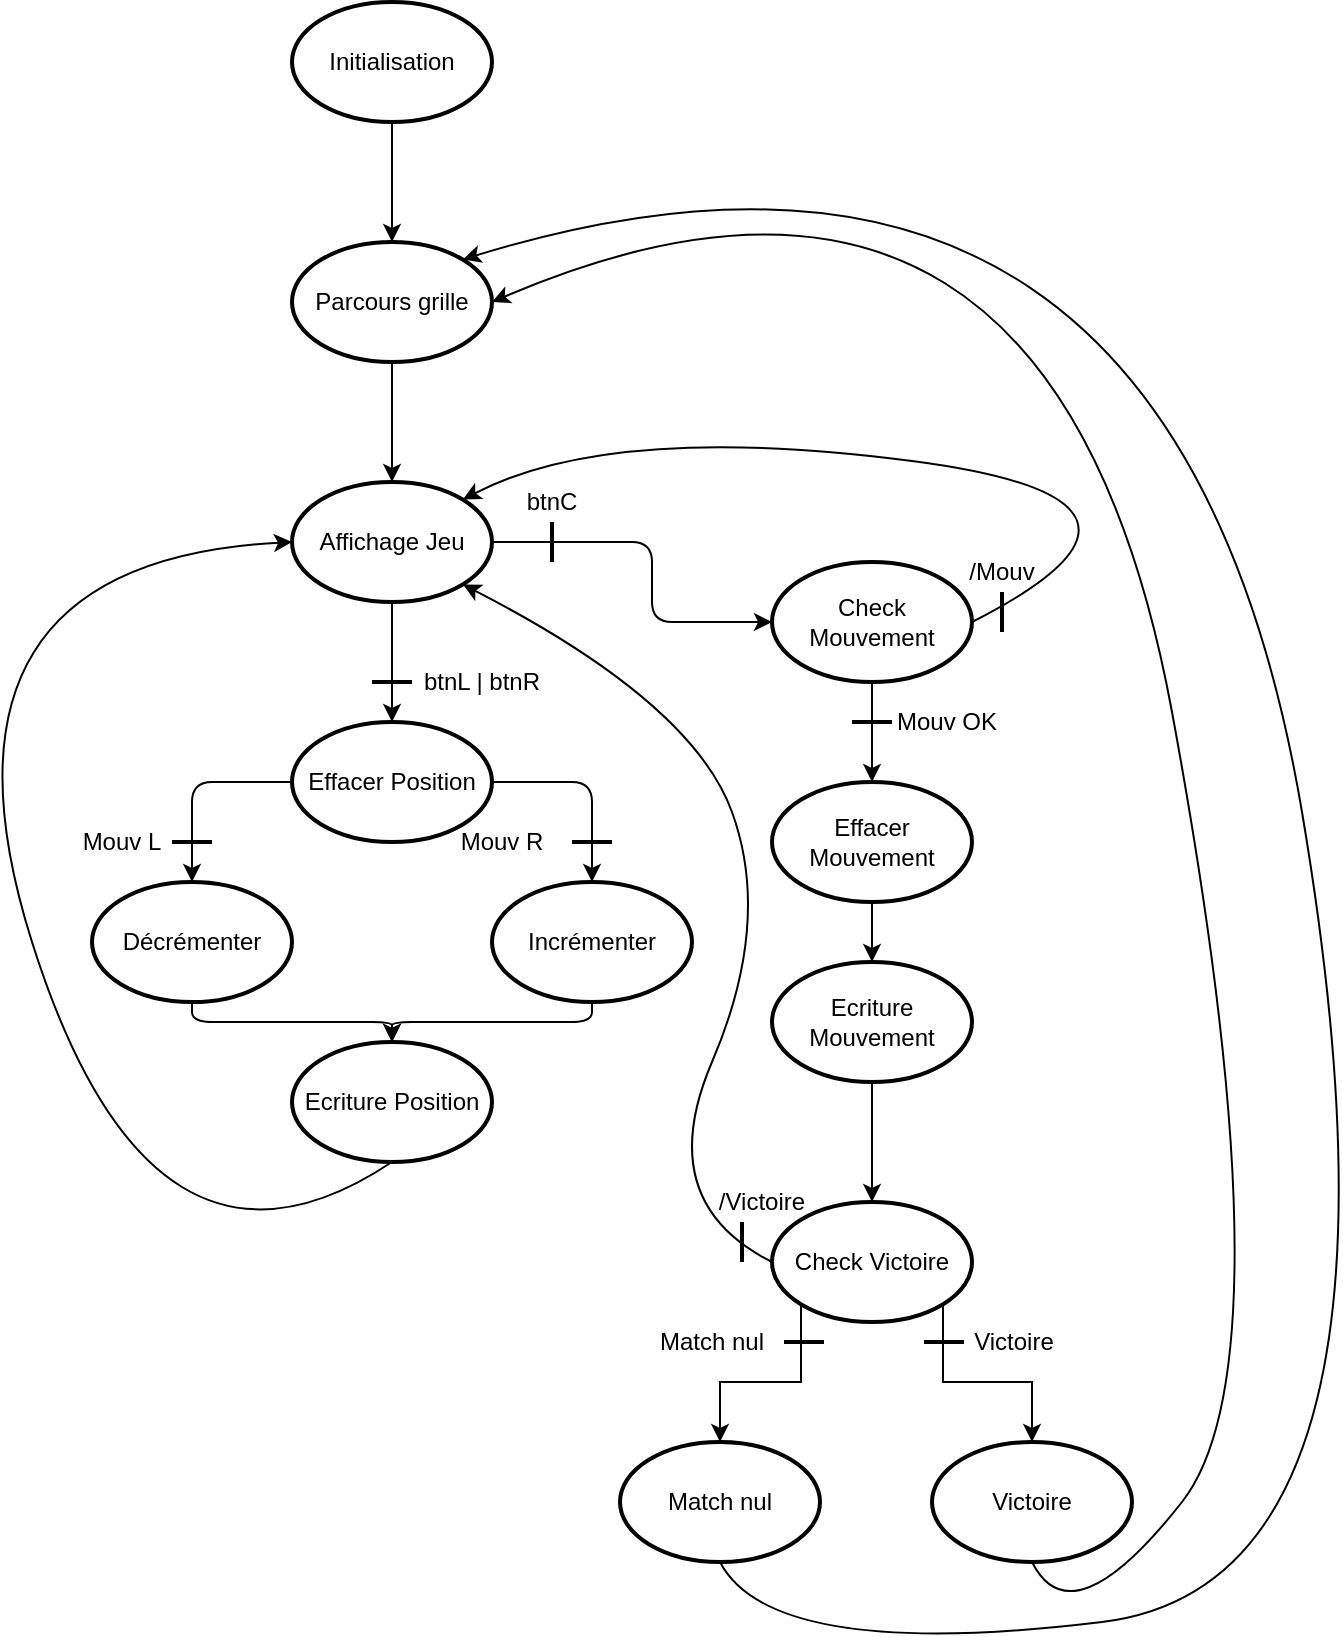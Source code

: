 <mxfile pages="2">
    <diagram id="5OFIwjwOpZy66Hm72HxT" name="Diagram">
        <mxGraphModel dx="627" dy="524" grid="1" gridSize="10" guides="1" tooltips="1" connect="1" arrows="1" fold="1" page="1" pageScale="1" pageWidth="827" pageHeight="1169" math="0" shadow="0">
            <root>
                <mxCell id="FxJEeXv54mvQC0yCKcCh-0"/>
                <mxCell id="FxJEeXv54mvQC0yCKcCh-1" parent="FxJEeXv54mvQC0yCKcCh-0"/>
                <mxCell id="XOij1qBWQ27LOcNDJQRb-13" value="" style="edgeStyle=orthogonalEdgeStyle;rounded=0;orthogonalLoop=1;jettySize=auto;html=1;" parent="FxJEeXv54mvQC0yCKcCh-1" source="XOij1qBWQ27LOcNDJQRb-0" target="XOij1qBWQ27LOcNDJQRb-1" edge="1">
                    <mxGeometry relative="1" as="geometry"/>
                </mxCell>
                <mxCell id="XOij1qBWQ27LOcNDJQRb-0" value="Initialisation" style="strokeWidth=2;html=1;shape=mxgraph.flowchart.start_2;whiteSpace=wrap;" parent="FxJEeXv54mvQC0yCKcCh-1" vertex="1">
                    <mxGeometry x="150" y="10" width="100" height="60" as="geometry"/>
                </mxCell>
                <mxCell id="XOij1qBWQ27LOcNDJQRb-14" value="" style="edgeStyle=orthogonalEdgeStyle;rounded=0;orthogonalLoop=1;jettySize=auto;html=1;" parent="FxJEeXv54mvQC0yCKcCh-1" source="XOij1qBWQ27LOcNDJQRb-1" target="XOij1qBWQ27LOcNDJQRb-2" edge="1">
                    <mxGeometry relative="1" as="geometry"/>
                </mxCell>
                <mxCell id="XOij1qBWQ27LOcNDJQRb-1" value="Parcours grille" style="strokeWidth=2;html=1;shape=mxgraph.flowchart.start_2;whiteSpace=wrap;" parent="FxJEeXv54mvQC0yCKcCh-1" vertex="1">
                    <mxGeometry x="150" y="130" width="100" height="60" as="geometry"/>
                </mxCell>
                <mxCell id="XOij1qBWQ27LOcNDJQRb-15" value="" style="edgeStyle=orthogonalEdgeStyle;rounded=0;orthogonalLoop=1;jettySize=auto;html=1;" parent="FxJEeXv54mvQC0yCKcCh-1" source="XOij1qBWQ27LOcNDJQRb-2" target="XOij1qBWQ27LOcNDJQRb-3" edge="1">
                    <mxGeometry relative="1" as="geometry"/>
                </mxCell>
                <mxCell id="XOij1qBWQ27LOcNDJQRb-2" value="Affichage Jeu" style="strokeWidth=2;html=1;shape=mxgraph.flowchart.start_2;whiteSpace=wrap;" parent="FxJEeXv54mvQC0yCKcCh-1" vertex="1">
                    <mxGeometry x="150" y="250" width="100" height="60" as="geometry"/>
                </mxCell>
                <mxCell id="XOij1qBWQ27LOcNDJQRb-3" value="Effacer Position" style="strokeWidth=2;html=1;shape=mxgraph.flowchart.start_2;whiteSpace=wrap;" parent="FxJEeXv54mvQC0yCKcCh-1" vertex="1">
                    <mxGeometry x="150" y="370" width="100" height="60" as="geometry"/>
                </mxCell>
                <mxCell id="XOij1qBWQ27LOcNDJQRb-4" value="Décrémenter" style="strokeWidth=2;html=1;shape=mxgraph.flowchart.start_2;whiteSpace=wrap;" parent="FxJEeXv54mvQC0yCKcCh-1" vertex="1">
                    <mxGeometry x="50" y="450" width="100" height="60" as="geometry"/>
                </mxCell>
                <mxCell id="XOij1qBWQ27LOcNDJQRb-6" value="Incrémenter" style="strokeWidth=2;html=1;shape=mxgraph.flowchart.start_2;whiteSpace=wrap;" parent="FxJEeXv54mvQC0yCKcCh-1" vertex="1">
                    <mxGeometry x="250" y="450" width="100" height="60" as="geometry"/>
                </mxCell>
                <mxCell id="XOij1qBWQ27LOcNDJQRb-7" value="Ecriture Position" style="strokeWidth=2;html=1;shape=mxgraph.flowchart.start_2;whiteSpace=wrap;" parent="FxJEeXv54mvQC0yCKcCh-1" vertex="1">
                    <mxGeometry x="150" y="530" width="100" height="60" as="geometry"/>
                </mxCell>
                <mxCell id="XOij1qBWQ27LOcNDJQRb-8" value="Check Mouvement" style="strokeWidth=2;html=1;shape=mxgraph.flowchart.start_2;whiteSpace=wrap;" parent="FxJEeXv54mvQC0yCKcCh-1" vertex="1">
                    <mxGeometry x="390" y="290" width="100" height="60" as="geometry"/>
                </mxCell>
                <mxCell id="XOij1qBWQ27LOcNDJQRb-17" value="" style="edgeStyle=orthogonalEdgeStyle;rounded=0;orthogonalLoop=1;jettySize=auto;html=1;" parent="FxJEeXv54mvQC0yCKcCh-1" source="XOij1qBWQ27LOcNDJQRb-9" target="XOij1qBWQ27LOcNDJQRb-10" edge="1">
                    <mxGeometry relative="1" as="geometry"/>
                </mxCell>
                <mxCell id="XOij1qBWQ27LOcNDJQRb-9" value="Ecriture Mouvement" style="strokeWidth=2;html=1;shape=mxgraph.flowchart.start_2;whiteSpace=wrap;" parent="FxJEeXv54mvQC0yCKcCh-1" vertex="1">
                    <mxGeometry x="390" y="490" width="100" height="60" as="geometry"/>
                </mxCell>
                <mxCell id="XOij1qBWQ27LOcNDJQRb-18" value="" style="edgeStyle=orthogonalEdgeStyle;rounded=0;orthogonalLoop=1;jettySize=auto;html=1;exitX=0.855;exitY=0.855;exitDx=0;exitDy=0;exitPerimeter=0;" parent="FxJEeXv54mvQC0yCKcCh-1" source="XOij1qBWQ27LOcNDJQRb-10" target="XOij1qBWQ27LOcNDJQRb-11" edge="1">
                    <mxGeometry relative="1" as="geometry"/>
                </mxCell>
                <mxCell id="XOij1qBWQ27LOcNDJQRb-10" value="Check Victoire" style="strokeWidth=2;html=1;shape=mxgraph.flowchart.start_2;whiteSpace=wrap;" parent="FxJEeXv54mvQC0yCKcCh-1" vertex="1">
                    <mxGeometry x="390" y="610" width="100" height="60" as="geometry"/>
                </mxCell>
                <mxCell id="XOij1qBWQ27LOcNDJQRb-11" value="Victoire" style="strokeWidth=2;html=1;shape=mxgraph.flowchart.start_2;whiteSpace=wrap;" parent="FxJEeXv54mvQC0yCKcCh-1" vertex="1">
                    <mxGeometry x="470" y="730" width="100" height="60" as="geometry"/>
                </mxCell>
                <mxCell id="XOij1qBWQ27LOcNDJQRb-12" value="" style="edgeStyle=segmentEdgeStyle;endArrow=classic;html=1;exitX=0;exitY=0.5;exitDx=0;exitDy=0;exitPerimeter=0;entryX=0.5;entryY=0;entryDx=0;entryDy=0;entryPerimeter=0;" parent="FxJEeXv54mvQC0yCKcCh-1" source="XOij1qBWQ27LOcNDJQRb-3" target="XOij1qBWQ27LOcNDJQRb-4" edge="1">
                    <mxGeometry width="50" height="50" relative="1" as="geometry">
                        <mxPoint x="290" y="200" as="sourcePoint"/>
                        <mxPoint x="340" y="150" as="targetPoint"/>
                        <Array as="points">
                            <mxPoint x="100" y="400"/>
                        </Array>
                    </mxGeometry>
                </mxCell>
                <mxCell id="XOij1qBWQ27LOcNDJQRb-19" value="" style="edgeStyle=segmentEdgeStyle;endArrow=classic;html=1;exitX=1;exitY=0.5;exitDx=0;exitDy=0;exitPerimeter=0;entryX=0.5;entryY=0;entryDx=0;entryDy=0;entryPerimeter=0;" parent="FxJEeXv54mvQC0yCKcCh-1" source="XOij1qBWQ27LOcNDJQRb-3" target="XOij1qBWQ27LOcNDJQRb-6" edge="1">
                    <mxGeometry width="50" height="50" relative="1" as="geometry">
                        <mxPoint x="160" y="410" as="sourcePoint"/>
                        <mxPoint x="110" y="460" as="targetPoint"/>
                        <Array as="points">
                            <mxPoint x="300" y="400"/>
                        </Array>
                    </mxGeometry>
                </mxCell>
                <mxCell id="XOij1qBWQ27LOcNDJQRb-20" value="" style="edgeStyle=segmentEdgeStyle;endArrow=classic;html=1;exitX=0.5;exitY=1;exitDx=0;exitDy=0;exitPerimeter=0;entryX=0.5;entryY=0;entryDx=0;entryDy=0;entryPerimeter=0;" parent="FxJEeXv54mvQC0yCKcCh-1" source="XOij1qBWQ27LOcNDJQRb-6" target="XOij1qBWQ27LOcNDJQRb-7" edge="1">
                    <mxGeometry width="50" height="50" relative="1" as="geometry">
                        <mxPoint x="260" y="410" as="sourcePoint"/>
                        <mxPoint x="310" y="460" as="targetPoint"/>
                        <Array as="points">
                            <mxPoint x="300" y="520"/>
                            <mxPoint x="200" y="520"/>
                        </Array>
                    </mxGeometry>
                </mxCell>
                <mxCell id="XOij1qBWQ27LOcNDJQRb-21" value="" style="edgeStyle=segmentEdgeStyle;endArrow=classic;html=1;exitX=0.5;exitY=1;exitDx=0;exitDy=0;exitPerimeter=0;entryX=0.5;entryY=0;entryDx=0;entryDy=0;entryPerimeter=0;" parent="FxJEeXv54mvQC0yCKcCh-1" source="XOij1qBWQ27LOcNDJQRb-4" target="XOij1qBWQ27LOcNDJQRb-7" edge="1">
                    <mxGeometry width="50" height="50" relative="1" as="geometry">
                        <mxPoint x="310" y="520" as="sourcePoint"/>
                        <mxPoint x="210" y="540" as="targetPoint"/>
                        <Array as="points">
                            <mxPoint x="100" y="520"/>
                            <mxPoint x="200" y="520"/>
                        </Array>
                    </mxGeometry>
                </mxCell>
                <mxCell id="XOij1qBWQ27LOcNDJQRb-22" value="" style="curved=1;endArrow=classic;html=1;exitX=0.5;exitY=1;exitDx=0;exitDy=0;exitPerimeter=0;entryX=0;entryY=0.5;entryDx=0;entryDy=0;entryPerimeter=0;" parent="FxJEeXv54mvQC0yCKcCh-1" source="XOij1qBWQ27LOcNDJQRb-7" target="XOij1qBWQ27LOcNDJQRb-2" edge="1">
                    <mxGeometry width="50" height="50" relative="1" as="geometry">
                        <mxPoint x="230" y="550" as="sourcePoint"/>
                        <mxPoint x="280" y="500" as="targetPoint"/>
                        <Array as="points">
                            <mxPoint x="80" y="670"/>
                            <mxPoint x="-40" y="290"/>
                        </Array>
                    </mxGeometry>
                </mxCell>
                <mxCell id="XOij1qBWQ27LOcNDJQRb-23" value="" style="edgeStyle=segmentEdgeStyle;endArrow=classic;html=1;exitX=1;exitY=0.5;exitDx=0;exitDy=0;exitPerimeter=0;entryX=0;entryY=0.5;entryDx=0;entryDy=0;entryPerimeter=0;" parent="FxJEeXv54mvQC0yCKcCh-1" source="XOij1qBWQ27LOcNDJQRb-2" target="XOij1qBWQ27LOcNDJQRb-8" edge="1">
                    <mxGeometry width="50" height="50" relative="1" as="geometry">
                        <mxPoint x="260" y="410" as="sourcePoint"/>
                        <mxPoint x="310" y="460" as="targetPoint"/>
                        <Array as="points">
                            <mxPoint x="330" y="280"/>
                            <mxPoint x="330" y="320"/>
                        </Array>
                    </mxGeometry>
                </mxCell>
                <mxCell id="XOij1qBWQ27LOcNDJQRb-24" value="" style="curved=1;endArrow=classic;html=1;exitX=1;exitY=0.5;exitDx=0;exitDy=0;exitPerimeter=0;entryX=0.855;entryY=0.145;entryDx=0;entryDy=0;entryPerimeter=0;" parent="FxJEeXv54mvQC0yCKcCh-1" source="XOij1qBWQ27LOcNDJQRb-8" target="XOij1qBWQ27LOcNDJQRb-2" edge="1">
                    <mxGeometry width="50" height="50" relative="1" as="geometry">
                        <mxPoint x="560" y="390" as="sourcePoint"/>
                        <mxPoint x="610" y="340" as="targetPoint"/>
                        <Array as="points">
                            <mxPoint x="610" y="259"/>
                            <mxPoint x="310" y="220"/>
                        </Array>
                    </mxGeometry>
                </mxCell>
                <mxCell id="XOij1qBWQ27LOcNDJQRb-27" value="" style="curved=1;endArrow=classic;html=1;exitX=0.5;exitY=1;exitDx=0;exitDy=0;exitPerimeter=0;entryX=1;entryY=0.5;entryDx=0;entryDy=0;entryPerimeter=0;" parent="FxJEeXv54mvQC0yCKcCh-1" source="XOij1qBWQ27LOcNDJQRb-11" target="XOij1qBWQ27LOcNDJQRb-1" edge="1">
                    <mxGeometry width="50" height="50" relative="1" as="geometry">
                        <mxPoint x="460" y="450" as="sourcePoint"/>
                        <mxPoint x="245.5" y="311.3" as="targetPoint"/>
                        <Array as="points">
                            <mxPoint x="540" y="830"/>
                            <mxPoint x="650" y="690"/>
                            <mxPoint x="530" y="40"/>
                        </Array>
                    </mxGeometry>
                </mxCell>
                <mxCell id="LFS2rzkwwk1ABVOOdTsW-0" value="" style="line;strokeWidth=2;html=1;" parent="FxJEeXv54mvQC0yCKcCh-1" vertex="1">
                    <mxGeometry x="190" y="345" width="20" height="10" as="geometry"/>
                </mxCell>
                <mxCell id="LFS2rzkwwk1ABVOOdTsW-1" value="btnL | btnR" style="text;html=1;strokeColor=none;fillColor=none;align=center;verticalAlign=middle;whiteSpace=wrap;rounded=0;" parent="FxJEeXv54mvQC0yCKcCh-1" vertex="1">
                    <mxGeometry x="210" y="340" width="70" height="20" as="geometry"/>
                </mxCell>
                <mxCell id="LFS2rzkwwk1ABVOOdTsW-2" value="" style="line;strokeWidth=2;html=1;" parent="FxJEeXv54mvQC0yCKcCh-1" vertex="1">
                    <mxGeometry x="190" y="345" width="20" height="10" as="geometry"/>
                </mxCell>
                <mxCell id="LFS2rzkwwk1ABVOOdTsW-3" value="Mouv R" style="text;html=1;strokeColor=none;fillColor=none;align=center;verticalAlign=middle;whiteSpace=wrap;rounded=0;" parent="FxJEeXv54mvQC0yCKcCh-1" vertex="1">
                    <mxGeometry x="220" y="420" width="70" height="20" as="geometry"/>
                </mxCell>
                <mxCell id="LFS2rzkwwk1ABVOOdTsW-4" value="" style="line;strokeWidth=2;html=1;" parent="FxJEeXv54mvQC0yCKcCh-1" vertex="1">
                    <mxGeometry x="290" y="425" width="20" height="10" as="geometry"/>
                </mxCell>
                <mxCell id="LFS2rzkwwk1ABVOOdTsW-5" value="Mouv L" style="text;html=1;strokeColor=none;fillColor=none;align=center;verticalAlign=middle;whiteSpace=wrap;rounded=0;" parent="FxJEeXv54mvQC0yCKcCh-1" vertex="1">
                    <mxGeometry x="30" y="420" width="70" height="20" as="geometry"/>
                </mxCell>
                <mxCell id="LFS2rzkwwk1ABVOOdTsW-6" value="" style="line;strokeWidth=2;html=1;" parent="FxJEeXv54mvQC0yCKcCh-1" vertex="1">
                    <mxGeometry x="90" y="425" width="20" height="10" as="geometry"/>
                </mxCell>
                <mxCell id="LFS2rzkwwk1ABVOOdTsW-7" value="btnC" style="text;html=1;strokeColor=none;fillColor=none;align=center;verticalAlign=middle;whiteSpace=wrap;rounded=0;" parent="FxJEeXv54mvQC0yCKcCh-1" vertex="1">
                    <mxGeometry x="265" y="250" width="30" height="20" as="geometry"/>
                </mxCell>
                <mxCell id="LFS2rzkwwk1ABVOOdTsW-8" value="" style="line;strokeWidth=2;html=1;rotation=-90;" parent="FxJEeXv54mvQC0yCKcCh-1" vertex="1">
                    <mxGeometry x="270" y="275" width="20" height="10" as="geometry"/>
                </mxCell>
                <mxCell id="LFS2rzkwwk1ABVOOdTsW-9" value="/Mouv" style="text;html=1;strokeColor=none;fillColor=none;align=center;verticalAlign=middle;whiteSpace=wrap;rounded=0;" parent="FxJEeXv54mvQC0yCKcCh-1" vertex="1">
                    <mxGeometry x="485" y="285" width="40" height="20" as="geometry"/>
                </mxCell>
                <mxCell id="LFS2rzkwwk1ABVOOdTsW-10" value="" style="line;strokeWidth=2;html=1;rotation=-90;" parent="FxJEeXv54mvQC0yCKcCh-1" vertex="1">
                    <mxGeometry x="495" y="310" width="20" height="10" as="geometry"/>
                </mxCell>
                <mxCell id="LFS2rzkwwk1ABVOOdTsW-11" value="Mouv OK" style="text;html=1;strokeColor=none;fillColor=none;align=center;verticalAlign=middle;whiteSpace=wrap;rounded=0;" parent="FxJEeXv54mvQC0yCKcCh-1" vertex="1">
                    <mxGeometry x="450" y="360" width="55" height="20" as="geometry"/>
                </mxCell>
                <mxCell id="LFS2rzkwwk1ABVOOdTsW-12" value="" style="line;strokeWidth=2;html=1;rotation=0;" parent="FxJEeXv54mvQC0yCKcCh-1" vertex="1">
                    <mxGeometry x="430" y="365" width="20" height="10" as="geometry"/>
                </mxCell>
                <mxCell id="LFS2rzkwwk1ABVOOdTsW-14" value="/Victoire" style="text;html=1;strokeColor=none;fillColor=none;align=center;verticalAlign=middle;whiteSpace=wrap;rounded=0;" parent="FxJEeXv54mvQC0yCKcCh-1" vertex="1">
                    <mxGeometry x="360" y="600" width="50" height="20" as="geometry"/>
                </mxCell>
                <mxCell id="LFS2rzkwwk1ABVOOdTsW-15" value="" style="line;strokeWidth=2;html=1;rotation=-90;" parent="FxJEeXv54mvQC0yCKcCh-1" vertex="1">
                    <mxGeometry x="365" y="625" width="20" height="10" as="geometry"/>
                </mxCell>
                <mxCell id="LFS2rzkwwk1ABVOOdTsW-16" value="Victoire" style="text;html=1;strokeColor=none;fillColor=none;align=center;verticalAlign=middle;whiteSpace=wrap;rounded=0;" parent="FxJEeXv54mvQC0yCKcCh-1" vertex="1">
                    <mxGeometry x="486" y="670" width="50" height="20" as="geometry"/>
                </mxCell>
                <mxCell id="LFS2rzkwwk1ABVOOdTsW-17" value="" style="line;strokeWidth=2;html=1;rotation=0;" parent="FxJEeXv54mvQC0yCKcCh-1" vertex="1">
                    <mxGeometry x="466" y="675" width="20" height="10" as="geometry"/>
                </mxCell>
                <mxCell id="ZkQovS-TSHOP-TYoGp-W-0" value="Match nul" style="strokeWidth=2;html=1;shape=mxgraph.flowchart.start_2;whiteSpace=wrap;" parent="FxJEeXv54mvQC0yCKcCh-1" vertex="1">
                    <mxGeometry x="314" y="730" width="100" height="60" as="geometry"/>
                </mxCell>
                <mxCell id="ZkQovS-TSHOP-TYoGp-W-1" value="" style="edgeStyle=orthogonalEdgeStyle;rounded=0;orthogonalLoop=1;jettySize=auto;html=1;exitX=0.145;exitY=0.855;exitDx=0;exitDy=0;exitPerimeter=0;entryX=0.5;entryY=0;entryDx=0;entryDy=0;entryPerimeter=0;" parent="FxJEeXv54mvQC0yCKcCh-1" source="XOij1qBWQ27LOcNDJQRb-10" target="ZkQovS-TSHOP-TYoGp-W-0" edge="1">
                    <mxGeometry relative="1" as="geometry">
                        <mxPoint x="485.5" y="671.3" as="sourcePoint"/>
                        <mxPoint x="530" y="740" as="targetPoint"/>
                    </mxGeometry>
                </mxCell>
                <mxCell id="ZkQovS-TSHOP-TYoGp-W-2" value="Match nul" style="text;html=1;strokeColor=none;fillColor=none;align=center;verticalAlign=middle;whiteSpace=wrap;rounded=0;" parent="FxJEeXv54mvQC0yCKcCh-1" vertex="1">
                    <mxGeometry x="330" y="670" width="60" height="20" as="geometry"/>
                </mxCell>
                <mxCell id="ZkQovS-TSHOP-TYoGp-W-3" value="" style="line;strokeWidth=2;html=1;rotation=0;" parent="FxJEeXv54mvQC0yCKcCh-1" vertex="1">
                    <mxGeometry x="396" y="675" width="20" height="10" as="geometry"/>
                </mxCell>
                <mxCell id="ZkQovS-TSHOP-TYoGp-W-4" value="" style="curved=1;endArrow=classic;html=1;exitX=0.5;exitY=1;exitDx=0;exitDy=0;exitPerimeter=0;entryX=0.855;entryY=0.145;entryDx=0;entryDy=0;entryPerimeter=0;" parent="FxJEeXv54mvQC0yCKcCh-1" source="ZkQovS-TSHOP-TYoGp-W-0" target="XOij1qBWQ27LOcNDJQRb-1" edge="1">
                    <mxGeometry width="50" height="50" relative="1" as="geometry">
                        <mxPoint x="530" y="720" as="sourcePoint"/>
                        <mxPoint x="310" y="70" as="targetPoint"/>
                        <Array as="points">
                            <mxPoint x="390" y="840"/>
                            <mxPoint x="720" y="800"/>
                            <mxPoint x="590" y="30"/>
                        </Array>
                    </mxGeometry>
                </mxCell>
                <mxCell id="2" value="" style="edgeStyle=orthogonalEdgeStyle;rounded=0;orthogonalLoop=1;jettySize=auto;html=1;" edge="1" parent="FxJEeXv54mvQC0yCKcCh-1" source="0" target="XOij1qBWQ27LOcNDJQRb-9">
                    <mxGeometry relative="1" as="geometry"/>
                </mxCell>
                <mxCell id="0" value="Effacer Mouvement" style="strokeWidth=2;html=1;shape=mxgraph.flowchart.start_2;whiteSpace=wrap;" vertex="1" parent="FxJEeXv54mvQC0yCKcCh-1">
                    <mxGeometry x="390" y="400" width="100" height="60" as="geometry"/>
                </mxCell>
                <mxCell id="1" value="" style="edgeStyle=segmentEdgeStyle;endArrow=classic;html=1;exitX=0.5;exitY=1;exitDx=0;exitDy=0;exitPerimeter=0;entryX=0.5;entryY=0;entryDx=0;entryDy=0;entryPerimeter=0;" edge="1" parent="FxJEeXv54mvQC0yCKcCh-1" source="XOij1qBWQ27LOcNDJQRb-8" target="0">
                    <mxGeometry width="50" height="50" relative="1" as="geometry">
                        <mxPoint x="460" y="470" as="sourcePoint"/>
                        <mxPoint x="510" y="420" as="targetPoint"/>
                    </mxGeometry>
                </mxCell>
                <mxCell id="3" value="" style="curved=1;endArrow=classic;html=1;exitX=0;exitY=0.5;exitDx=0;exitDy=0;exitPerimeter=0;entryX=0.855;entryY=0.855;entryDx=0;entryDy=0;entryPerimeter=0;" edge="1" parent="FxJEeXv54mvQC0yCKcCh-1" source="XOij1qBWQ27LOcNDJQRb-10" target="XOij1qBWQ27LOcNDJQRb-2">
                    <mxGeometry width="50" height="50" relative="1" as="geometry">
                        <mxPoint x="410" y="510" as="sourcePoint"/>
                        <mxPoint x="460" y="460" as="targetPoint"/>
                        <Array as="points">
                            <mxPoint x="330" y="610"/>
                            <mxPoint x="390" y="470"/>
                            <mxPoint x="350" y="360"/>
                        </Array>
                    </mxGeometry>
                </mxCell>
            </root>
        </mxGraphModel>
    </diagram>
</mxfile>